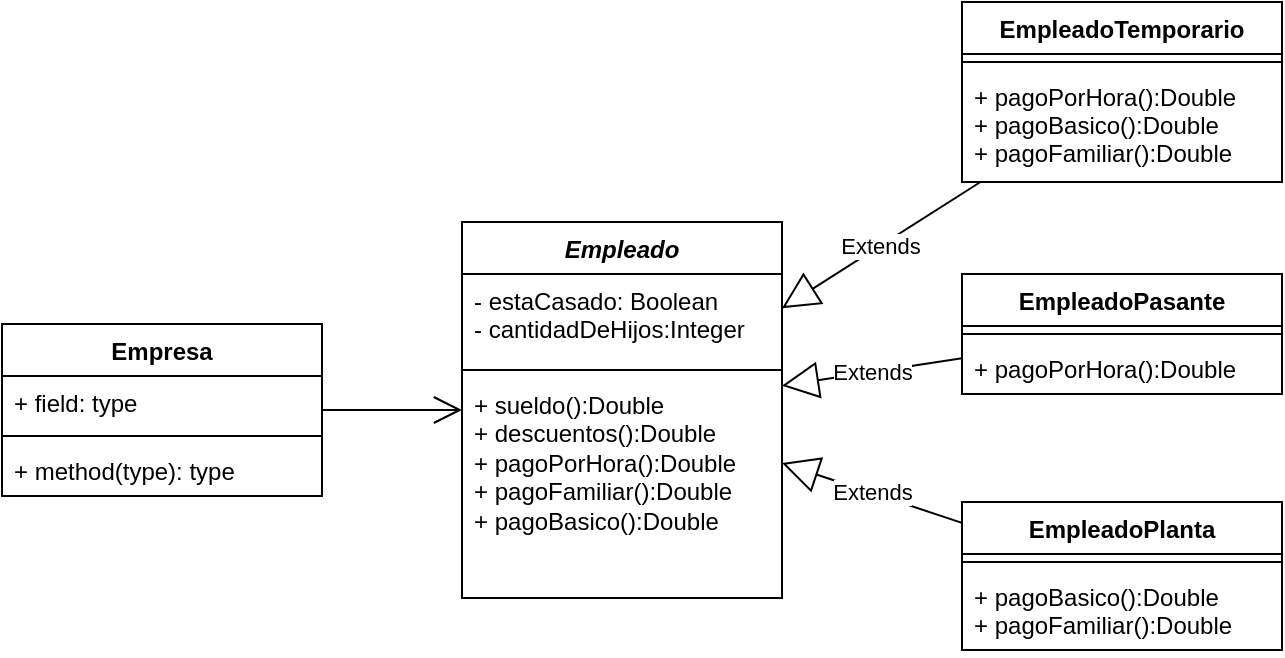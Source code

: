 <mxfile version="13.0.3" type="device"><diagram id="q-OO0UwgW8xq_zNLgRGi" name="Page-1"><mxGraphModel dx="1086" dy="806" grid="1" gridSize="10" guides="1" tooltips="1" connect="1" arrows="1" fold="1" page="1" pageScale="1" pageWidth="827" pageHeight="1169" math="0" shadow="0"><root><mxCell id="0"/><mxCell id="1" parent="0"/><mxCell id="lcYQgLtioKIde74ZtFP_-21" value="" style="endArrow=open;endFill=1;endSize=12;html=1;" edge="1" parent="1" source="lcYQgLtioKIde74ZtFP_-1" target="lcYQgLtioKIde74ZtFP_-5"><mxGeometry width="160" relative="1" as="geometry"><mxPoint x="230" y="450" as="sourcePoint"/><mxPoint x="390" y="450" as="targetPoint"/></mxGeometry></mxCell><mxCell id="lcYQgLtioKIde74ZtFP_-23" value="Extends" style="endArrow=block;endSize=16;endFill=0;html=1;" edge="1" parent="1" source="lcYQgLtioKIde74ZtFP_-17" target="lcYQgLtioKIde74ZtFP_-5"><mxGeometry width="160" relative="1" as="geometry"><mxPoint x="340" y="460" as="sourcePoint"/><mxPoint x="500" y="460" as="targetPoint"/></mxGeometry></mxCell><mxCell id="lcYQgLtioKIde74ZtFP_-24" value="Extends" style="endArrow=block;endSize=16;endFill=0;html=1;" edge="1" parent="1" source="lcYQgLtioKIde74ZtFP_-13" target="lcYQgLtioKIde74ZtFP_-5"><mxGeometry width="160" relative="1" as="geometry"><mxPoint x="190" y="500" as="sourcePoint"/><mxPoint x="350" y="500" as="targetPoint"/></mxGeometry></mxCell><mxCell id="lcYQgLtioKIde74ZtFP_-25" value="Extends" style="endArrow=block;endSize=16;endFill=0;html=1;" edge="1" parent="1" source="lcYQgLtioKIde74ZtFP_-9" target="lcYQgLtioKIde74ZtFP_-5"><mxGeometry width="160" relative="1" as="geometry"><mxPoint x="150" y="430" as="sourcePoint"/><mxPoint x="310" y="430" as="targetPoint"/></mxGeometry></mxCell><mxCell id="lcYQgLtioKIde74ZtFP_-5" value="Empleado" style="swimlane;fontStyle=3;align=center;verticalAlign=top;childLayout=stackLayout;horizontal=1;startSize=26;horizontalStack=0;resizeParent=1;resizeParentMax=0;resizeLast=0;collapsible=1;marginBottom=0;" vertex="1" parent="1"><mxGeometry x="280" y="220" width="160" height="188" as="geometry"/></mxCell><mxCell id="lcYQgLtioKIde74ZtFP_-6" value="- estaCasado: Boolean&#10;- cantidadDeHijos:Integer" style="text;strokeColor=none;fillColor=none;align=left;verticalAlign=top;spacingLeft=4;spacingRight=4;overflow=hidden;rotatable=0;points=[[0,0.5],[1,0.5]];portConstraint=eastwest;" vertex="1" parent="lcYQgLtioKIde74ZtFP_-5"><mxGeometry y="26" width="160" height="44" as="geometry"/></mxCell><mxCell id="lcYQgLtioKIde74ZtFP_-7" value="" style="line;strokeWidth=1;fillColor=none;align=left;verticalAlign=middle;spacingTop=-1;spacingLeft=3;spacingRight=3;rotatable=0;labelPosition=right;points=[];portConstraint=eastwest;" vertex="1" parent="lcYQgLtioKIde74ZtFP_-5"><mxGeometry y="70" width="160" height="8" as="geometry"/></mxCell><mxCell id="lcYQgLtioKIde74ZtFP_-8" value="+ sueldo():Double&lt;br&gt;+ descuentos():Double&lt;br&gt;+ pagoPorHora():Double&lt;br&gt;+ pagoFamiliar():Double&lt;br&gt;+ pagoBasico():Double" style="text;strokeColor=none;fillColor=none;align=left;verticalAlign=top;spacingLeft=4;spacingRight=4;overflow=hidden;rotatable=0;points=[[0,0.5],[1,0.5]];portConstraint=eastwest;html=1;" vertex="1" parent="lcYQgLtioKIde74ZtFP_-5"><mxGeometry y="78" width="160" height="110" as="geometry"/></mxCell><mxCell id="lcYQgLtioKIde74ZtFP_-13" value="EmpleadoPasante" style="swimlane;fontStyle=1;align=center;verticalAlign=top;childLayout=stackLayout;horizontal=1;startSize=26;horizontalStack=0;resizeParent=1;resizeParentMax=0;resizeLast=0;collapsible=1;marginBottom=0;" vertex="1" parent="1"><mxGeometry x="530" y="246" width="160" height="60" as="geometry"/></mxCell><mxCell id="lcYQgLtioKIde74ZtFP_-15" value="" style="line;strokeWidth=1;fillColor=none;align=left;verticalAlign=middle;spacingTop=-1;spacingLeft=3;spacingRight=3;rotatable=0;labelPosition=right;points=[];portConstraint=eastwest;" vertex="1" parent="lcYQgLtioKIde74ZtFP_-13"><mxGeometry y="26" width="160" height="8" as="geometry"/></mxCell><mxCell id="lcYQgLtioKIde74ZtFP_-16" value="+ pagoPorHora():Double" style="text;strokeColor=none;fillColor=none;align=left;verticalAlign=top;spacingLeft=4;spacingRight=4;overflow=hidden;rotatable=0;points=[[0,0.5],[1,0.5]];portConstraint=eastwest;" vertex="1" parent="lcYQgLtioKIde74ZtFP_-13"><mxGeometry y="34" width="160" height="26" as="geometry"/></mxCell><mxCell id="lcYQgLtioKIde74ZtFP_-17" value="EmpleadoPlanta" style="swimlane;fontStyle=1;align=center;verticalAlign=top;childLayout=stackLayout;horizontal=1;startSize=26;horizontalStack=0;resizeParent=1;resizeParentMax=0;resizeLast=0;collapsible=1;marginBottom=0;" vertex="1" parent="1"><mxGeometry x="530" y="360" width="160" height="74" as="geometry"/></mxCell><mxCell id="lcYQgLtioKIde74ZtFP_-19" value="" style="line;strokeWidth=1;fillColor=none;align=left;verticalAlign=middle;spacingTop=-1;spacingLeft=3;spacingRight=3;rotatable=0;labelPosition=right;points=[];portConstraint=eastwest;" vertex="1" parent="lcYQgLtioKIde74ZtFP_-17"><mxGeometry y="26" width="160" height="8" as="geometry"/></mxCell><mxCell id="lcYQgLtioKIde74ZtFP_-20" value="+ pagoBasico():Double&#10;+ pagoFamiliar():Double" style="text;strokeColor=none;fillColor=none;align=left;verticalAlign=top;spacingLeft=4;spacingRight=4;overflow=hidden;rotatable=0;points=[[0,0.5],[1,0.5]];portConstraint=eastwest;" vertex="1" parent="lcYQgLtioKIde74ZtFP_-17"><mxGeometry y="34" width="160" height="40" as="geometry"/></mxCell><mxCell id="lcYQgLtioKIde74ZtFP_-1" value="Empresa" style="swimlane;fontStyle=1;align=center;verticalAlign=top;childLayout=stackLayout;horizontal=1;startSize=26;horizontalStack=0;resizeParent=1;resizeParentMax=0;resizeLast=0;collapsible=1;marginBottom=0;" vertex="1" parent="1"><mxGeometry x="50" y="271" width="160" height="86" as="geometry"/></mxCell><mxCell id="lcYQgLtioKIde74ZtFP_-2" value="+ field: type" style="text;strokeColor=none;fillColor=none;align=left;verticalAlign=top;spacingLeft=4;spacingRight=4;overflow=hidden;rotatable=0;points=[[0,0.5],[1,0.5]];portConstraint=eastwest;" vertex="1" parent="lcYQgLtioKIde74ZtFP_-1"><mxGeometry y="26" width="160" height="26" as="geometry"/></mxCell><mxCell id="lcYQgLtioKIde74ZtFP_-3" value="" style="line;strokeWidth=1;fillColor=none;align=left;verticalAlign=middle;spacingTop=-1;spacingLeft=3;spacingRight=3;rotatable=0;labelPosition=right;points=[];portConstraint=eastwest;" vertex="1" parent="lcYQgLtioKIde74ZtFP_-1"><mxGeometry y="52" width="160" height="8" as="geometry"/></mxCell><mxCell id="lcYQgLtioKIde74ZtFP_-4" value="+ method(type): type" style="text;strokeColor=none;fillColor=none;align=left;verticalAlign=top;spacingLeft=4;spacingRight=4;overflow=hidden;rotatable=0;points=[[0,0.5],[1,0.5]];portConstraint=eastwest;" vertex="1" parent="lcYQgLtioKIde74ZtFP_-1"><mxGeometry y="60" width="160" height="26" as="geometry"/></mxCell><mxCell id="lcYQgLtioKIde74ZtFP_-9" value="EmpleadoTemporario" style="swimlane;fontStyle=1;align=center;verticalAlign=top;childLayout=stackLayout;horizontal=1;startSize=26;horizontalStack=0;resizeParent=1;resizeParentMax=0;resizeLast=0;collapsible=1;marginBottom=0;" vertex="1" parent="1"><mxGeometry x="530" y="110" width="160" height="90" as="geometry"/></mxCell><mxCell id="lcYQgLtioKIde74ZtFP_-11" value="" style="line;strokeWidth=1;fillColor=none;align=left;verticalAlign=middle;spacingTop=-1;spacingLeft=3;spacingRight=3;rotatable=0;labelPosition=right;points=[];portConstraint=eastwest;" vertex="1" parent="lcYQgLtioKIde74ZtFP_-9"><mxGeometry y="26" width="160" height="8" as="geometry"/></mxCell><mxCell id="lcYQgLtioKIde74ZtFP_-12" value="+ pagoPorHora():Double&#10;+ pagoBasico():Double&#10;+ pagoFamiliar():Double" style="text;strokeColor=none;fillColor=none;align=left;verticalAlign=top;spacingLeft=4;spacingRight=4;overflow=hidden;rotatable=0;points=[[0,0.5],[1,0.5]];portConstraint=eastwest;" vertex="1" parent="lcYQgLtioKIde74ZtFP_-9"><mxGeometry y="34" width="160" height="56" as="geometry"/></mxCell></root></mxGraphModel></diagram></mxfile>